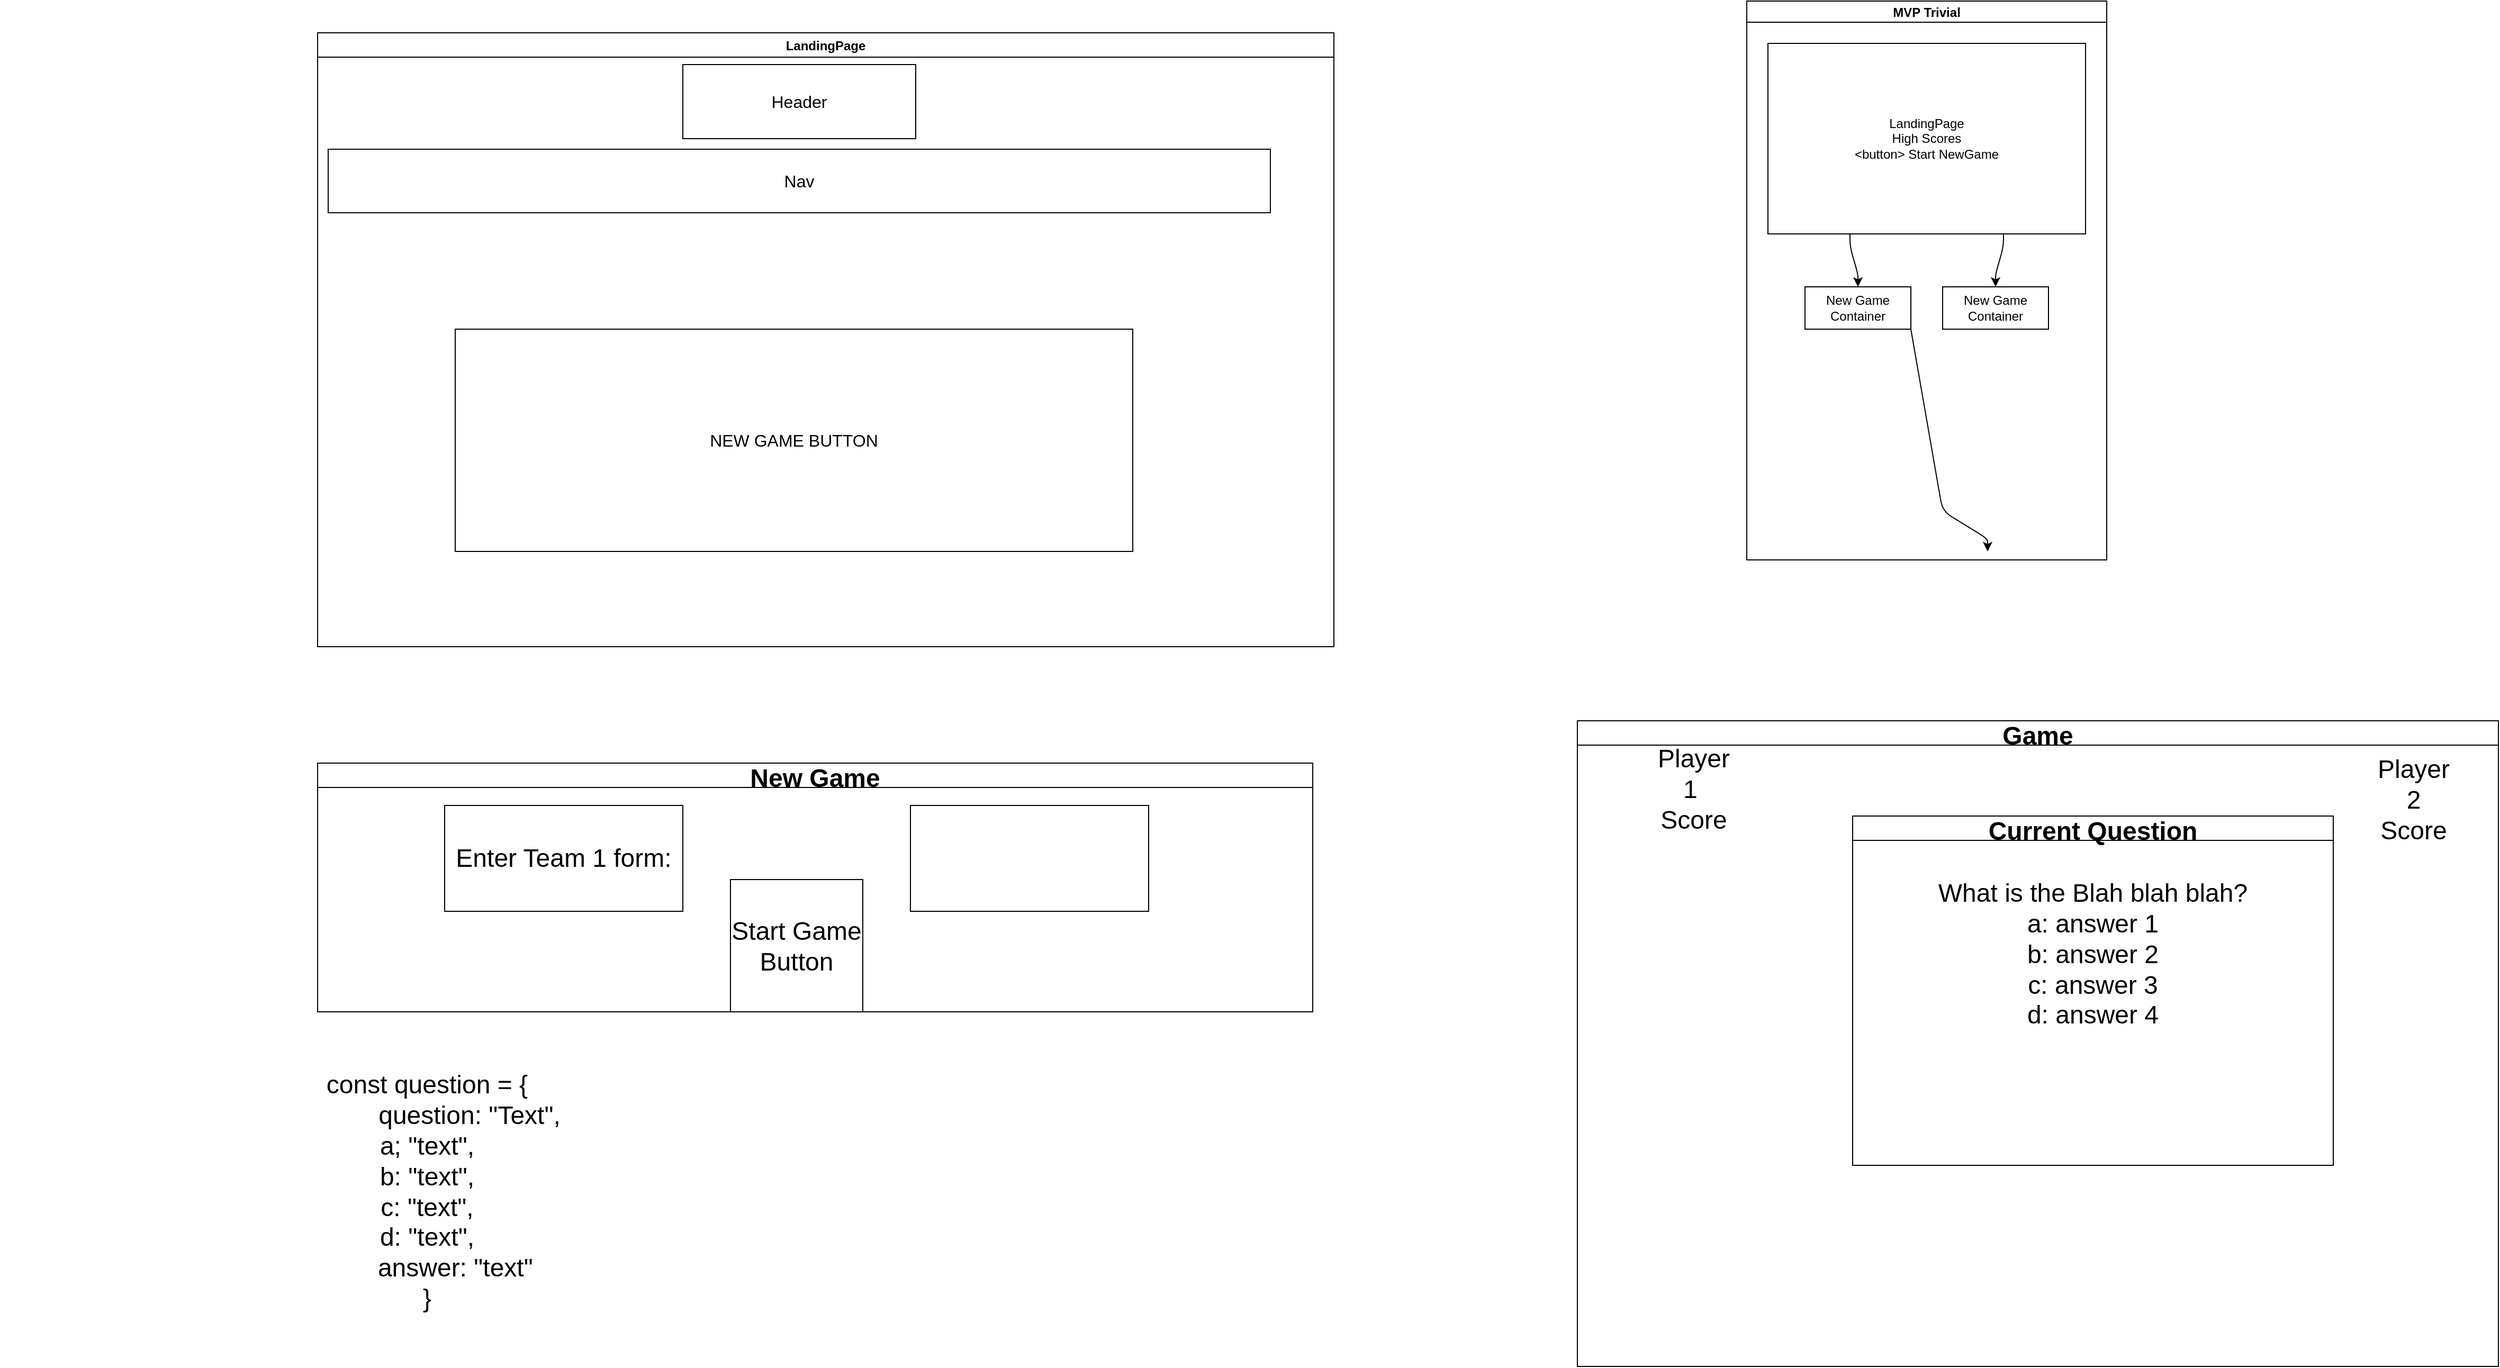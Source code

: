 <mxfile>
    <diagram id="LwFgf9WUw9VXeG08LobR" name="Page-1">
        <mxGraphModel dx="3153" dy="2570" grid="1" gridSize="10" guides="1" tooltips="1" connect="1" arrows="1" fold="1" page="1" pageScale="1" pageWidth="850" pageHeight="1100" math="0" shadow="0">
            <root>
                <mxCell id="0"/>
                <mxCell id="1" parent="0"/>
                <mxCell id="2" value="LandingPage" style="swimlane;" parent="1" vertex="1">
                    <mxGeometry x="-30" y="10" width="960" height="580" as="geometry"/>
                </mxCell>
                <mxCell id="17" value="&lt;font size=&quot;3&quot;&gt;Nav&lt;/font&gt;" style="rounded=0;whiteSpace=wrap;html=1;" parent="2" vertex="1">
                    <mxGeometry x="10" y="110" width="890" height="60" as="geometry"/>
                </mxCell>
                <mxCell id="18" value="&lt;font size=&quot;3&quot;&gt;Header&lt;/font&gt;" style="rounded=0;whiteSpace=wrap;html=1;" parent="2" vertex="1">
                    <mxGeometry x="345" y="30" width="220" height="70" as="geometry"/>
                </mxCell>
                <mxCell id="19" value="&lt;font size=&quot;3&quot;&gt;NEW GAME BUTTON&lt;/font&gt;" style="rounded=0;whiteSpace=wrap;html=1;" parent="2" vertex="1">
                    <mxGeometry x="130" y="280" width="640" height="210" as="geometry"/>
                </mxCell>
                <mxCell id="5" value="MVP Trivial" style="swimlane;startSize=20;horizontal=1;childLayout=flowLayout;flowOrientation=north;resizable=0;interRankCellSpacing=50;containerType=tree;fontSize=12;" parent="1" vertex="1">
                    <mxGeometry x="1320" y="-20" width="340" height="528" as="geometry"/>
                </mxCell>
                <mxCell id="6" value="LandingPage&lt;br&gt;High Scores&lt;br&gt;&amp;lt;button&amp;gt; Start NewGame" style="whiteSpace=wrap;html=1;" parent="5" vertex="1">
                    <mxGeometry x="20" y="40" width="300" height="180" as="geometry"/>
                </mxCell>
                <mxCell id="9" value="New Game Container" style="whiteSpace=wrap;html=1;" parent="5" vertex="1">
                    <mxGeometry x="55" y="270" width="100" height="40" as="geometry"/>
                </mxCell>
                <mxCell id="10" value="" style="html=1;rounded=1;curved=0;sourcePerimeterSpacing=0;targetPerimeterSpacing=0;startSize=6;endSize=6;noEdgeStyle=1;orthogonal=1;" parent="5" source="6" target="9" edge="1">
                    <mxGeometry relative="1" as="geometry">
                        <Array as="points">
                            <mxPoint x="97.5" y="232"/>
                            <mxPoint x="105" y="258"/>
                        </Array>
                    </mxGeometry>
                </mxCell>
                <mxCell id="13" value="" style="html=1;rounded=1;curved=0;sourcePerimeterSpacing=0;targetPerimeterSpacing=0;startSize=6;endSize=6;noEdgeStyle=1;orthogonal=1;" parent="5" source="9" edge="1">
                    <mxGeometry relative="1" as="geometry">
                        <mxPoint x="227.5" y="520" as="targetPoint"/>
                        <Array as="points">
                            <mxPoint x="185" y="482"/>
                            <mxPoint x="227.5" y="508"/>
                        </Array>
                    </mxGeometry>
                </mxCell>
                <mxCell id="20" value="New Game Container" style="whiteSpace=wrap;html=1;" parent="5" vertex="1">
                    <mxGeometry x="185" y="270" width="100" height="40" as="geometry"/>
                </mxCell>
                <mxCell id="21" value="" style="html=1;rounded=1;curved=0;sourcePerimeterSpacing=0;targetPerimeterSpacing=0;startSize=6;endSize=6;noEdgeStyle=1;orthogonal=1;" parent="5" source="6" target="20" edge="1">
                    <mxGeometry relative="1" as="geometry">
                        <mxPoint x="210" y="300" as="sourcePoint"/>
                        <mxPoint x="210" y="350" as="targetPoint"/>
                        <Array as="points">
                            <mxPoint x="242.5" y="232"/>
                            <mxPoint x="235" y="258"/>
                        </Array>
                    </mxGeometry>
                </mxCell>
                <mxCell id="23" value="New Game" style="swimlane;fontSize=24;" parent="1" vertex="1">
                    <mxGeometry x="-30" y="700" width="940" height="235" as="geometry"/>
                </mxCell>
                <mxCell id="25" value="Enter Team 1 form:&lt;br&gt;" style="rounded=0;whiteSpace=wrap;html=1;fontSize=24;" parent="23" vertex="1">
                    <mxGeometry x="120" y="40" width="225" height="100" as="geometry"/>
                </mxCell>
                <mxCell id="27" value="" style="rounded=0;whiteSpace=wrap;html=1;fontSize=24;fontStyle=1" parent="23" vertex="1">
                    <mxGeometry x="560" y="40" width="225" height="100" as="geometry"/>
                </mxCell>
                <mxCell id="28" value="Start Game Button" style="whiteSpace=wrap;html=1;aspect=fixed;fontSize=24;" parent="23" vertex="1">
                    <mxGeometry x="390" y="110" width="125" height="125" as="geometry"/>
                </mxCell>
                <mxCell id="34" value="Game" style="swimlane;fontSize=24;" parent="1" vertex="1">
                    <mxGeometry x="1160" y="660" width="870" height="610" as="geometry"/>
                </mxCell>
                <mxCell id="35" value="Current Question" style="swimlane;fontSize=24;" parent="34" vertex="1">
                    <mxGeometry x="260" y="90" width="454" height="330" as="geometry"/>
                </mxCell>
                <mxCell id="37" value="Player 1&amp;nbsp;&lt;br&gt;Score" style="text;html=1;strokeColor=none;fillColor=none;align=center;verticalAlign=middle;whiteSpace=wrap;rounded=0;fontSize=24;" parent="34" vertex="1">
                    <mxGeometry x="80" y="50" width="60" height="30" as="geometry"/>
                </mxCell>
                <mxCell id="42" value="What is the Blah blah blah?&lt;br&gt;a: answer 1&lt;br&gt;b: answer 2&lt;br&gt;c: answer 3&lt;br&gt;d: answer 4&lt;br&gt;&amp;nbsp;" style="text;html=1;strokeColor=none;fillColor=none;align=center;verticalAlign=middle;whiteSpace=wrap;rounded=0;fontSize=24;" parent="34" vertex="1">
                    <mxGeometry x="306.25" y="220" width="361.5" height="30" as="geometry"/>
                </mxCell>
                <mxCell id="43" value="Player 2 Score" style="text;html=1;strokeColor=none;fillColor=none;align=center;verticalAlign=middle;whiteSpace=wrap;rounded=0;fontSize=24;" vertex="1" parent="34">
                    <mxGeometry x="760" y="60" width="60" height="30" as="geometry"/>
                </mxCell>
                <mxCell id="39" value="const question = {&lt;br&gt;&lt;div style=&quot;text-align: left;&quot;&gt;&lt;span style=&quot;background-color: initial;&quot;&gt;&lt;span style=&quot;white-space: pre;&quot;&gt;&#9;&amp;nbsp;&lt;/span&gt;&amp;nbsp; &amp;nbsp;question: &quot;Text&quot;,&lt;/span&gt;&lt;/div&gt;a; &quot;text&quot;,&lt;br&gt;b: &quot;text&quot;,&lt;br&gt;c: &quot;text&quot;,&lt;br&gt;d: &quot;text&quot;,&lt;br&gt;&lt;span style=&quot;white-space: pre;&quot;&gt;&#9;&lt;/span&gt;answer: &quot;text&quot;&lt;br&gt;}" style="text;html=1;strokeColor=none;fillColor=none;align=center;verticalAlign=middle;whiteSpace=wrap;rounded=0;fontSize=24;" parent="1" vertex="1">
                    <mxGeometry x="-330" y="1090" width="807" height="30" as="geometry"/>
                </mxCell>
            </root>
        </mxGraphModel>
    </diagram>
</mxfile>